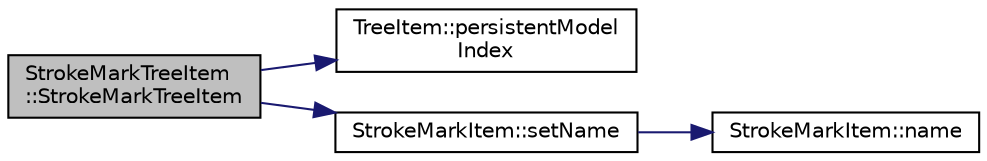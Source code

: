 digraph "StrokeMarkTreeItem::StrokeMarkTreeItem"
{
  edge [fontname="Helvetica",fontsize="10",labelfontname="Helvetica",labelfontsize="10"];
  node [fontname="Helvetica",fontsize="10",shape=record];
  rankdir="LR";
  Node0 [label="StrokeMarkTreeItem\l::StrokeMarkTreeItem",height=0.2,width=0.4,color="black", fillcolor="grey75", style="filled", fontcolor="black"];
  Node0 -> Node1 [color="midnightblue",fontsize="10",style="solid",fontname="Helvetica"];
  Node1 [label="TreeItem::persistentModel\lIndex",height=0.2,width=0.4,color="black", fillcolor="white", style="filled",URL="$class_tree_item.html#a6ea43f97c7dfa519633ddb10882ddc6a",tooltip="Returns the model index refers to the item in the model. "];
  Node0 -> Node2 [color="midnightblue",fontsize="10",style="solid",fontname="Helvetica"];
  Node2 [label="StrokeMarkItem::setName",height=0.2,width=0.4,color="black", fillcolor="white", style="filled",URL="$class_stroke_mark_item.html#a28b069b6e22d7f71aa3c53c0b284b227"];
  Node2 -> Node3 [color="midnightblue",fontsize="10",style="solid",fontname="Helvetica"];
  Node3 [label="StrokeMarkItem::name",height=0.2,width=0.4,color="black", fillcolor="white", style="filled",URL="$class_stroke_mark_item.html#aaecec181336552b1d43766f3ac479943"];
}
